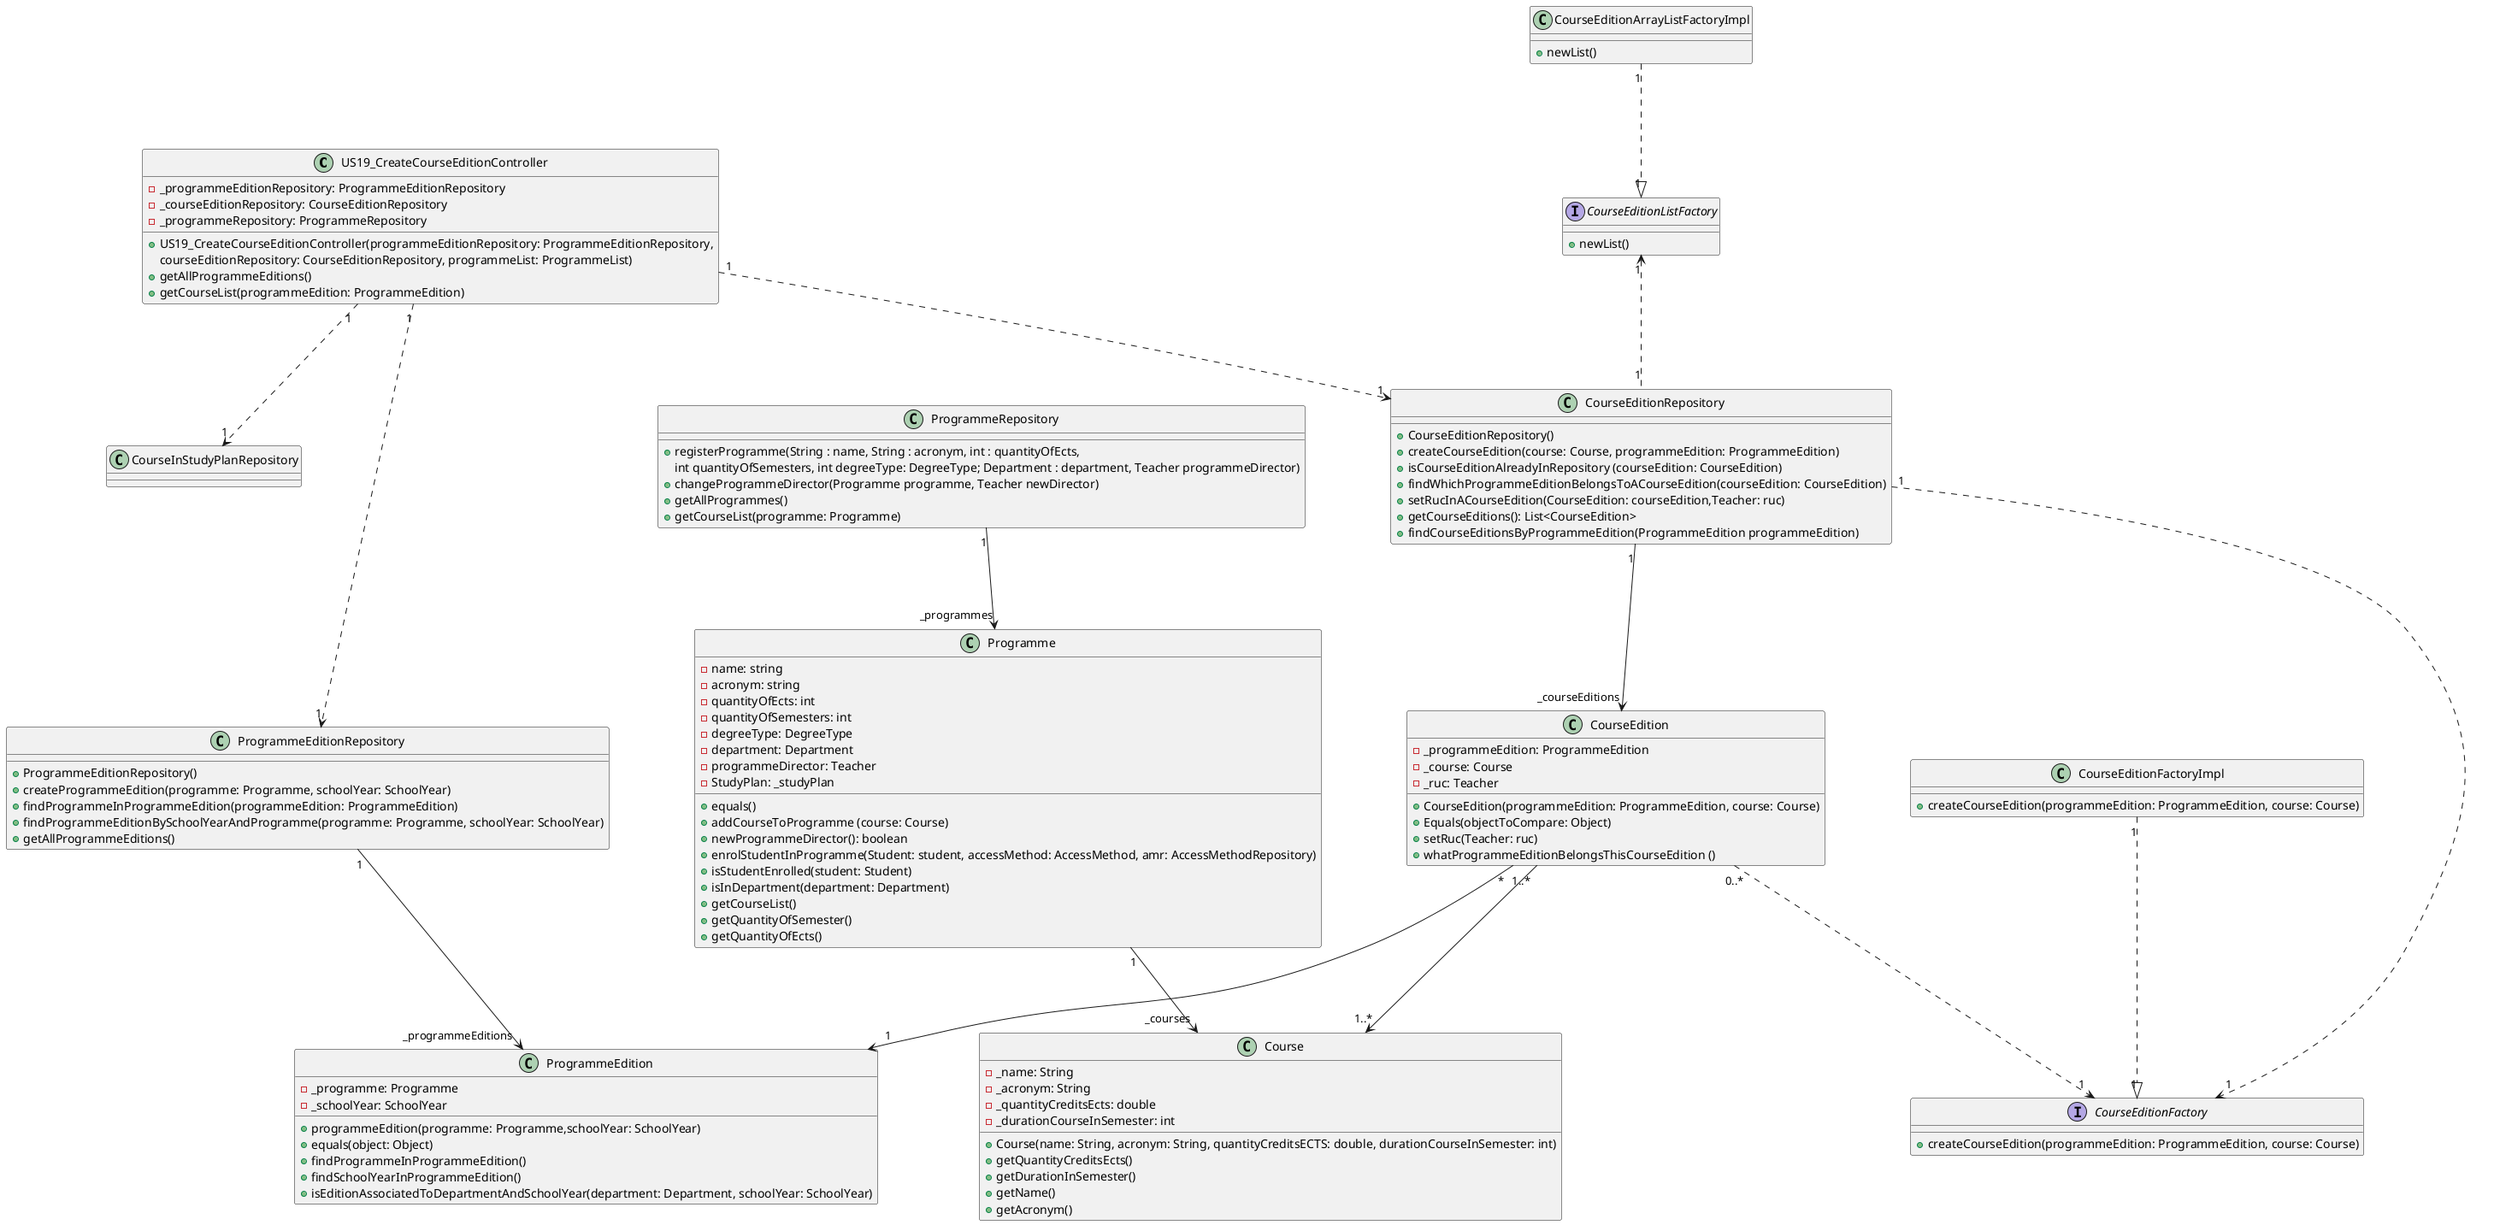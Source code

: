 @startuml
skinparam ranksep 100
skinparam nodesep 100

class US19_CreateCourseEditionController {
    -_programmeEditionRepository: ProgrammeEditionRepository
    -_courseEditionRepository: CourseEditionRepository
    -_programmeRepository: ProgrammeRepository
    +US19_CreateCourseEditionController(programmeEditionRepository: ProgrammeEditionRepository,
    courseEditionRepository: CourseEditionRepository, programmeList: ProgrammeList)
    +getAllProgrammeEditions()
    +getCourseList(programmeEdition: ProgrammeEdition)
}

class ProgrammeRepository {
     +registerProgramme(String : name, String : acronym, int : quantityOfEcts,
     int quantityOfSemesters, int degreeType: DegreeType; Department : department, Teacher programmeDirector)
     +changeProgrammeDirector(Programme programme, Teacher newDirector)
     +getAllProgrammes()
     +getCourseList(programme: Programme)
}

class Programme {
     - name: string
     - acronym: string
     - quantityOfEcts: int
     - quantityOfSemesters: int
     - degreeType: DegreeType
     - department: Department
     - programmeDirector: Teacher
     -StudyPlan: _studyPlan

     + equals()
     + addCourseToProgramme (course: Course)
     + newProgrammeDirector(): boolean
     +enrolStudentInProgramme(Student: student, accessMethod: AccessMethod, amr: AccessMethodRepository)
     +isStudentEnrolled(student: Student)
     +isInDepartment(department: Department)
     +getCourseList()
     +getQuantityOfSemester()
     +getQuantityOfEcts()
}

class ProgrammeEditionRepository {
    +ProgrammeEditionRepository()
    +createProgrammeEdition(programme: Programme, schoolYear: SchoolYear)
    +findProgrammeInProgrammeEdition(programmeEdition: ProgrammeEdition)
    +findProgrammeEditionBySchoolYearAndProgramme(programme: Programme, schoolYear: SchoolYear)
    +getAllProgrammeEditions()
}

class ProgrammeEdition {
    -_programme: Programme
    -_schoolYear: SchoolYear
    +programmeEdition(programme: Programme,schoolYear: SchoolYear)
    +equals(object: Object)
    +findProgrammeInProgrammeEdition()
    +findSchoolYearInProgrammeEdition()
    +isEditionAssociatedToDepartmentAndSchoolYear(department: Department, schoolYear: SchoolYear)
}

class Course {
    -_name: String
    -_acronym: String
    -_quantityCreditsEcts: double
    -_durationCourseInSemester: int
    +Course(name: String, acronym: String, quantityCreditsECTS: double, durationCourseInSemester: int)
    +getQuantityCreditsEcts()
    +getDurationInSemester()
    +getName()
    +getAcronym()
}

class CourseEditionRepository {
    +CourseEditionRepository()
    +createCourseEdition(course: Course, programmeEdition: ProgrammeEdition)
    +isCourseEditionAlreadyInRepository (courseEdition: CourseEdition)
    +findWhichProgrammeEditionBelongsToACourseEdition(courseEdition: CourseEdition)
    +setRucInACourseEdition(CourseEdition: courseEdition,Teacher: ruc)
    +getCourseEditions(): List<CourseEdition>
    +findCourseEditionsByProgrammeEdition(ProgrammeEdition programmeEdition)
}

class CourseEdition {
    -_programmeEdition: ProgrammeEdition
    -_course: Course
    -_ruc: Teacher
    +CourseEdition(programmeEdition: ProgrammeEdition, course: Course)
    +Equals(objectToCompare: Object)
    +setRuc(Teacher: ruc)
    +whatProgrammeEditionBelongsThisCourseEdition ()
}

interface CourseEditionFactory {
    +createCourseEdition(programmeEdition: ProgrammeEdition, course: Course)
}

class CourseEditionFactoryImpl {
    +createCourseEdition(programmeEdition: ProgrammeEdition, course: Course)
}

interface CourseEditionListFactory {
    +newList()
}

class CourseEditionArrayListFactoryImpl {
    +newList()
}





US19_CreateCourseEditionController "1" ..> "1" ProgrammeEditionRepository
US19_CreateCourseEditionController "1" ..> "1" CourseEditionRepository
US19_CreateCourseEditionController "1" ..> "1" CourseInStudyPlanRepository
CourseEditionRepository "1" ..> "1" CourseEditionFactory
CourseEditionRepository "1" --> "_courseEditions" CourseEdition
ProgrammeEditionRepository "1" --> "_programmeEditions" ProgrammeEdition
ProgrammeRepository "1" --> "_programmes" Programme
Programme "1" --> "_courses" Course
CourseEdition "*" --> "1" ProgrammeEdition
CourseEdition "1..*" --> "1..*" Course
CourseEdition "0..*" ..> "1" CourseEditionFactory
CourseEditionFactoryImpl "1" ..|> "1" CourseEditionFactory
CourseEditionListFactory "1" <.. "1" CourseEditionRepository
CourseEditionArrayListFactoryImpl "1" ..|> "1" CourseEditionListFactory




@enduml
